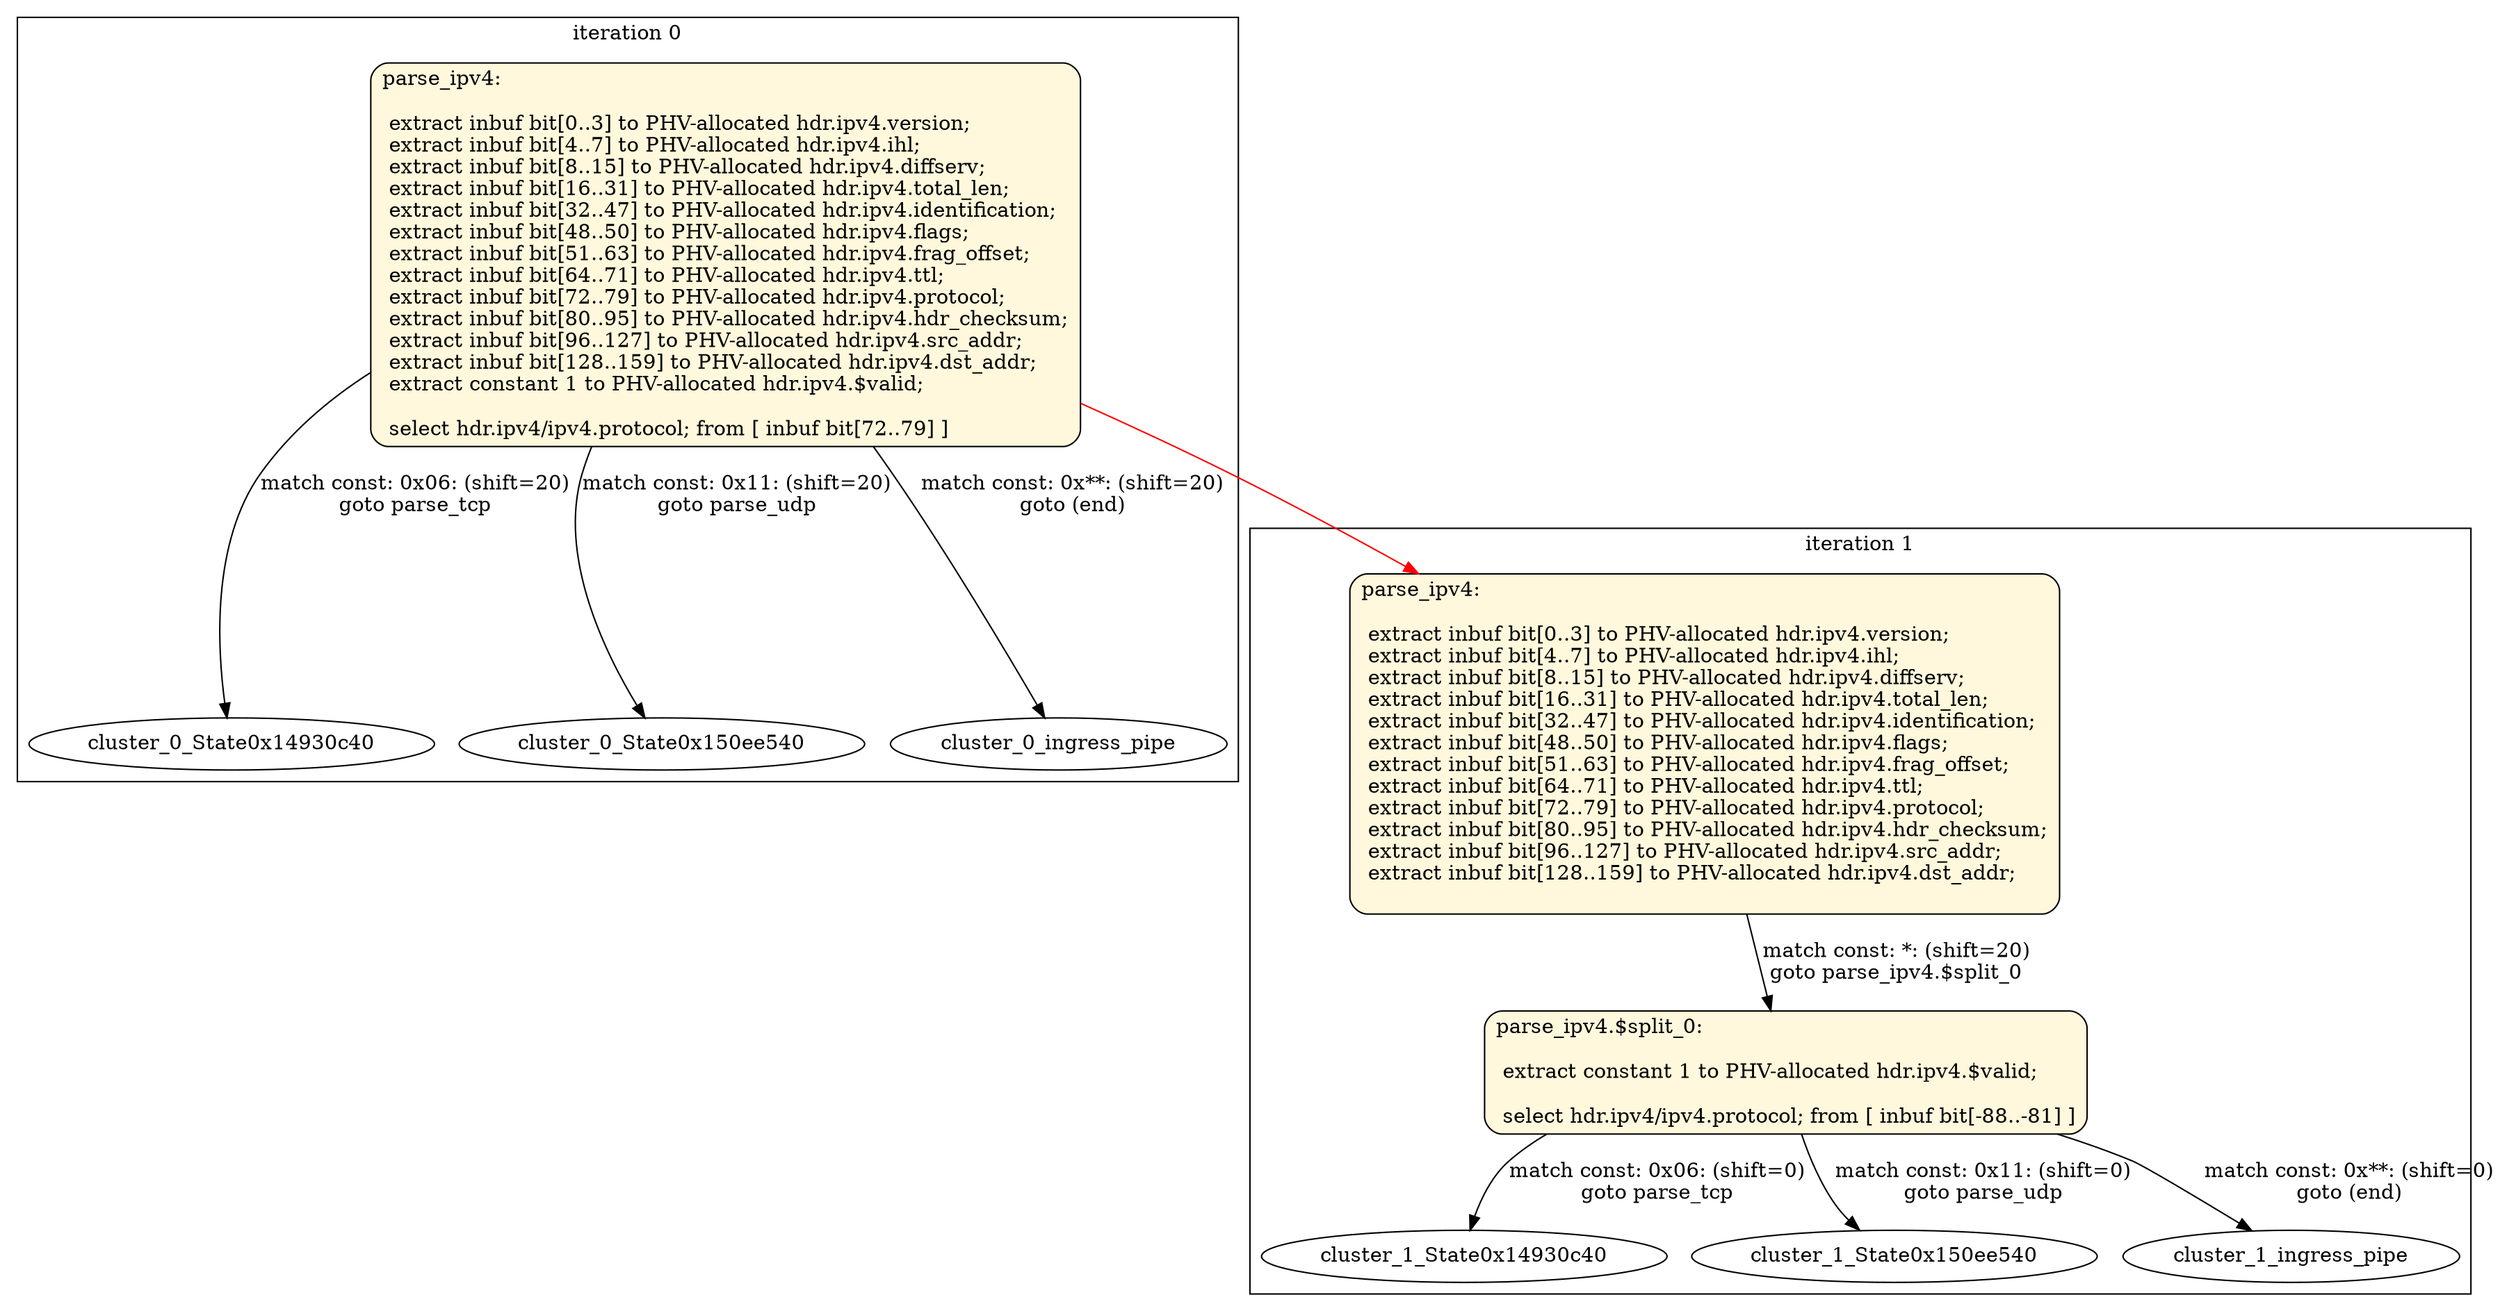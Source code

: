 digraph states { 
subgraph cluster_0 {
label="iteration 0"size="8,5"
cluster_0_State0x1523a000 [shape=record, style="filled,rounded", fillcolor=cornsilk, label="{parse_ipv4:\l\l    extract inbuf bit[0\.\.3] to PHV-allocated hdr\.ipv4\.version;\l    extract inbuf bit[4\.\.7] to PHV-allocated hdr\.ipv4\.ihl;\l    extract inbuf bit[8\.\.15] to PHV-allocated hdr\.ipv4\.diffserv;\l    extract inbuf bit[16\.\.31] to PHV-allocated hdr\.ipv4\.total_len;\l    extract inbuf bit[32\.\.47] to PHV-allocated hdr\.ipv4\.identification;\l    extract inbuf bit[48\.\.50] to PHV-allocated hdr\.ipv4\.flags;\l    extract inbuf bit[51\.\.63] to PHV-allocated hdr\.ipv4\.frag_offset;\l    extract inbuf bit[64\.\.71] to PHV-allocated hdr\.ipv4\.ttl;\l    extract inbuf bit[72\.\.79] to PHV-allocated hdr\.ipv4\.protocol;\l    extract inbuf bit[80\.\.95] to PHV-allocated hdr\.ipv4\.hdr_checksum;\l    extract inbuf bit[96\.\.127] to PHV-allocated hdr\.ipv4\.src_addr;\l    extract inbuf bit[128\.\.159] to PHV-allocated hdr\.ipv4\.dst_addr;\l    extract constant 1 to PHV-allocated hdr\.ipv4\.\$valid;\l\l    select hdr\.ipv4/ipv4\.protocol; from [ inbuf bit[72\.\.79] ]\l}"];
cluster_0_State0x1523a000 -> cluster_0_State0x14930c40 [ label="match const: 0x06: (shift=20)
goto parse_tcp" ]
cluster_0_State0x1523a000 -> cluster_0_State0x150ee540 [ label="match const: 0x11: (shift=20)
goto parse_udp" ]
cluster_0_State0x1523a000 -> cluster_0_ingress_pipe [ label="match const: 0x**: (shift=20)
goto (end)" ]
}
subgraph cluster_1 {
label="iteration 1"size="8,5"
cluster_1_State0x1523a000 [shape=record, style="filled,rounded", fillcolor=cornsilk, label="{parse_ipv4:\l\l    extract inbuf bit[0\.\.3] to PHV-allocated hdr\.ipv4\.version;\l    extract inbuf bit[4\.\.7] to PHV-allocated hdr\.ipv4\.ihl;\l    extract inbuf bit[8\.\.15] to PHV-allocated hdr\.ipv4\.diffserv;\l    extract inbuf bit[16\.\.31] to PHV-allocated hdr\.ipv4\.total_len;\l    extract inbuf bit[32\.\.47] to PHV-allocated hdr\.ipv4\.identification;\l    extract inbuf bit[48\.\.50] to PHV-allocated hdr\.ipv4\.flags;\l    extract inbuf bit[51\.\.63] to PHV-allocated hdr\.ipv4\.frag_offset;\l    extract inbuf bit[64\.\.71] to PHV-allocated hdr\.ipv4\.ttl;\l    extract inbuf bit[72\.\.79] to PHV-allocated hdr\.ipv4\.protocol;\l    extract inbuf bit[80\.\.95] to PHV-allocated hdr\.ipv4\.hdr_checksum;\l    extract inbuf bit[96\.\.127] to PHV-allocated hdr\.ipv4\.src_addr;\l    extract inbuf bit[128\.\.159] to PHV-allocated hdr\.ipv4\.dst_addr;\l\l}"];
cluster_1_State0x14a09e00 [shape=record, style="filled,rounded", fillcolor=cornsilk, label="{parse_ipv4\.\$split_0:\l\l    extract constant 1 to PHV-allocated hdr\.ipv4\.\$valid;\l\l    select hdr\.ipv4/ipv4\.protocol; from [ inbuf bit[-88\.\.-81] ]\l}"];
cluster_1_State0x1523a000 -> cluster_1_State0x14a09e00 [ label="match const: *: (shift=20)
goto parse_ipv4\.\$split_0" ]
cluster_1_State0x14a09e00 -> cluster_1_State0x14930c40 [ label="match const: 0x06: (shift=0)
goto parse_tcp" ]
cluster_1_State0x14a09e00 -> cluster_1_State0x150ee540 [ label="match const: 0x11: (shift=0)
goto parse_udp" ]
cluster_1_State0x14a09e00 -> cluster_1_ingress_pipe [ label="match const: 0x**: (shift=0)
goto (end)" ]
}
cluster_0_State0x1523a000 -> cluster_1_State0x1523a000 [ color="red" ]
}
